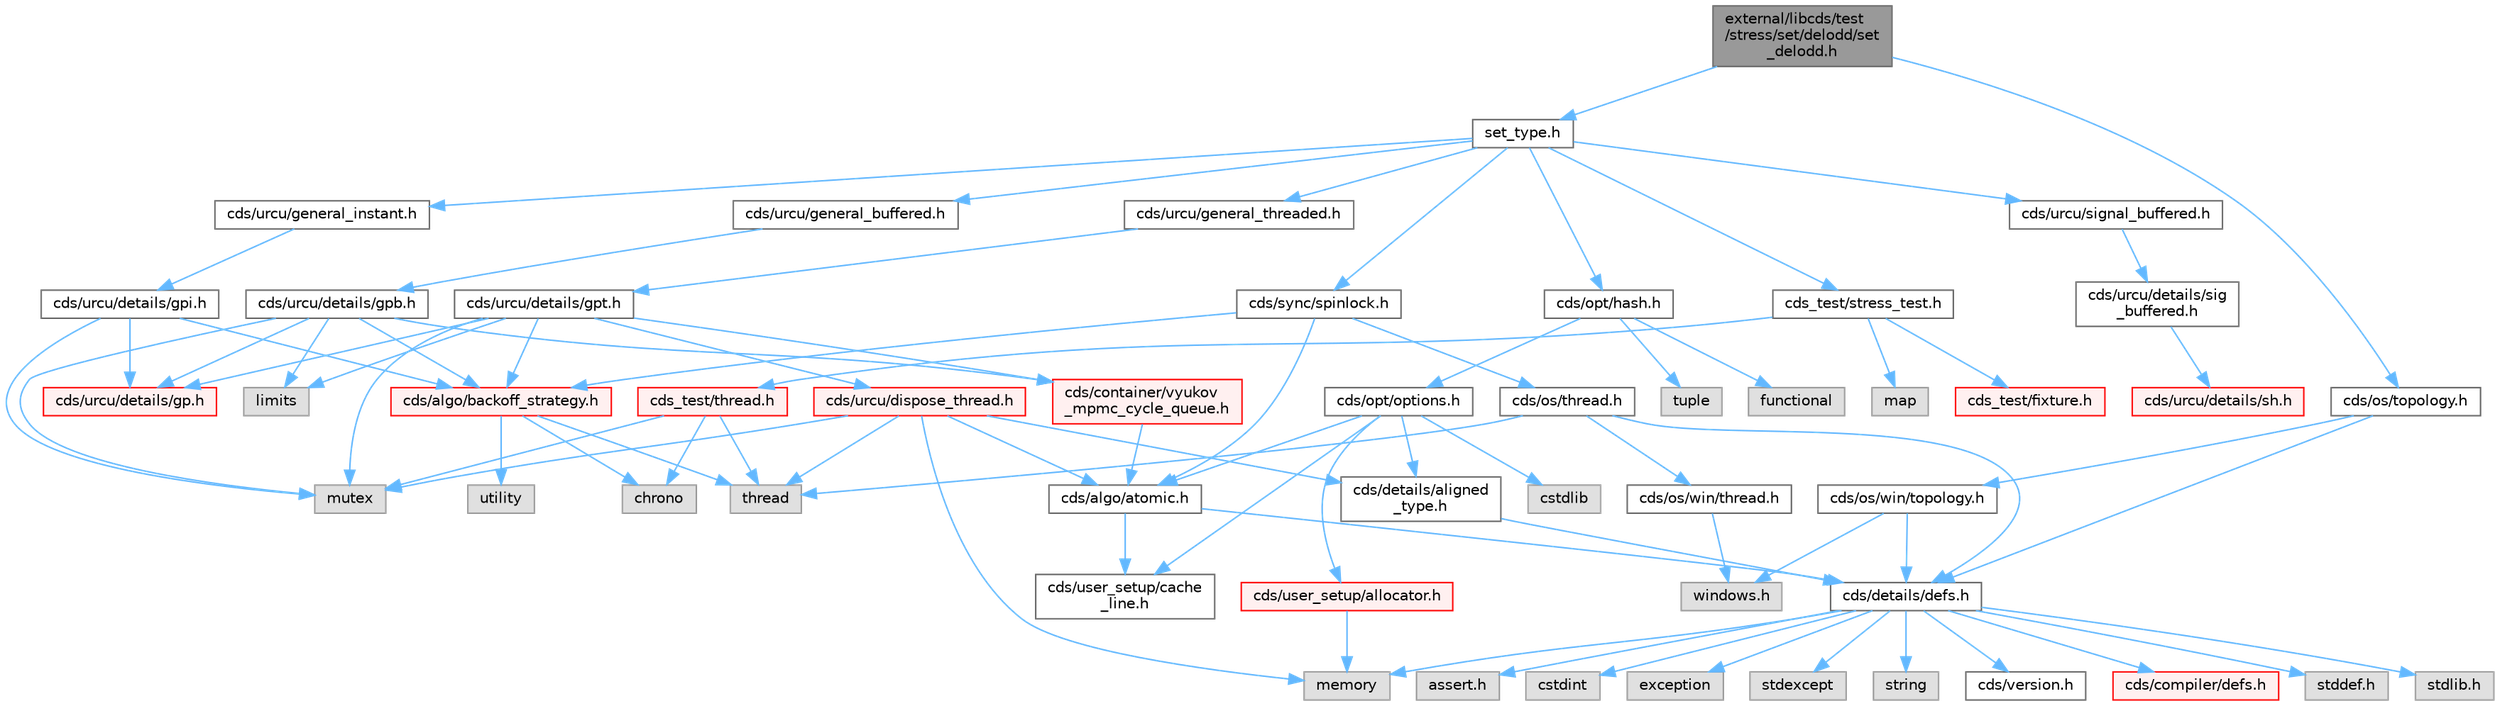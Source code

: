 digraph "external/libcds/test/stress/set/delodd/set_delodd.h"
{
 // LATEX_PDF_SIZE
  bgcolor="transparent";
  edge [fontname=Helvetica,fontsize=10,labelfontname=Helvetica,labelfontsize=10];
  node [fontname=Helvetica,fontsize=10,shape=box,height=0.2,width=0.4];
  Node1 [id="Node000001",label="external/libcds/test\l/stress/set/delodd/set\l_delodd.h",height=0.2,width=0.4,color="gray40", fillcolor="grey60", style="filled", fontcolor="black",tooltip=" "];
  Node1 -> Node2 [id="edge1_Node000001_Node000002",color="steelblue1",style="solid",tooltip=" "];
  Node2 [id="Node000002",label="set_type.h",height=0.2,width=0.4,color="grey40", fillcolor="white", style="filled",URL="$set__type_8h.html",tooltip=" "];
  Node2 -> Node3 [id="edge2_Node000002_Node000003",color="steelblue1",style="solid",tooltip=" "];
  Node3 [id="Node000003",label="cds/urcu/general_instant.h",height=0.2,width=0.4,color="grey40", fillcolor="white", style="filled",URL="$general__instant_8h.html",tooltip=" "];
  Node3 -> Node4 [id="edge3_Node000003_Node000004",color="steelblue1",style="solid",tooltip=" "];
  Node4 [id="Node000004",label="cds/urcu/details/gpi.h",height=0.2,width=0.4,color="grey40", fillcolor="white", style="filled",URL="$gpi_8h.html",tooltip=" "];
  Node4 -> Node5 [id="edge4_Node000004_Node000005",color="steelblue1",style="solid",tooltip=" "];
  Node5 [id="Node000005",label="mutex",height=0.2,width=0.4,color="grey60", fillcolor="#E0E0E0", style="filled",tooltip=" "];
  Node4 -> Node6 [id="edge5_Node000004_Node000006",color="steelblue1",style="solid",tooltip=" "];
  Node6 [id="Node000006",label="cds/urcu/details/gp.h",height=0.2,width=0.4,color="red", fillcolor="#FFF0F0", style="filled",URL="$gp_8h.html",tooltip=" "];
  Node4 -> Node54 [id="edge6_Node000004_Node000054",color="steelblue1",style="solid",tooltip=" "];
  Node54 [id="Node000054",label="cds/algo/backoff_strategy.h",height=0.2,width=0.4,color="red", fillcolor="#FFF0F0", style="filled",URL="$backoff__strategy_8h.html",tooltip=" "];
  Node54 -> Node42 [id="edge7_Node000054_Node000042",color="steelblue1",style="solid",tooltip=" "];
  Node42 [id="Node000042",label="utility",height=0.2,width=0.4,color="grey60", fillcolor="#E0E0E0", style="filled",tooltip=" "];
  Node54 -> Node37 [id="edge8_Node000054_Node000037",color="steelblue1",style="solid",tooltip=" "];
  Node37 [id="Node000037",label="thread",height=0.2,width=0.4,color="grey60", fillcolor="#E0E0E0", style="filled",tooltip=" "];
  Node54 -> Node55 [id="edge9_Node000054_Node000055",color="steelblue1",style="solid",tooltip=" "];
  Node55 [id="Node000055",label="chrono",height=0.2,width=0.4,color="grey60", fillcolor="#E0E0E0", style="filled",tooltip=" "];
  Node2 -> Node58 [id="edge10_Node000002_Node000058",color="steelblue1",style="solid",tooltip=" "];
  Node58 [id="Node000058",label="cds/urcu/general_buffered.h",height=0.2,width=0.4,color="grey40", fillcolor="white", style="filled",URL="$general__buffered_8h.html",tooltip=" "];
  Node58 -> Node59 [id="edge11_Node000058_Node000059",color="steelblue1",style="solid",tooltip=" "];
  Node59 [id="Node000059",label="cds/urcu/details/gpb.h",height=0.2,width=0.4,color="grey40", fillcolor="white", style="filled",URL="$gpb_8h.html",tooltip=" "];
  Node59 -> Node5 [id="edge12_Node000059_Node000005",color="steelblue1",style="solid",tooltip=" "];
  Node59 -> Node60 [id="edge13_Node000059_Node000060",color="steelblue1",style="solid",tooltip=" "];
  Node60 [id="Node000060",label="limits",height=0.2,width=0.4,color="grey60", fillcolor="#E0E0E0", style="filled",tooltip=" "];
  Node59 -> Node6 [id="edge14_Node000059_Node000006",color="steelblue1",style="solid",tooltip=" "];
  Node59 -> Node54 [id="edge15_Node000059_Node000054",color="steelblue1",style="solid",tooltip=" "];
  Node59 -> Node61 [id="edge16_Node000059_Node000061",color="steelblue1",style="solid",tooltip=" "];
  Node61 [id="Node000061",label="cds/container/vyukov\l_mpmc_cycle_queue.h",height=0.2,width=0.4,color="red", fillcolor="#FFF0F0", style="filled",URL="$container_2vyukov__mpmc__cycle__queue_8h.html",tooltip=" "];
  Node61 -> Node9 [id="edge17_Node000061_Node000009",color="steelblue1",style="solid",tooltip=" "];
  Node9 [id="Node000009",label="cds/algo/atomic.h",height=0.2,width=0.4,color="grey40", fillcolor="white", style="filled",URL="$external_2libcds_2cds_2algo_2atomic_8h.html",tooltip=" "];
  Node9 -> Node10 [id="edge18_Node000009_Node000010",color="steelblue1",style="solid",tooltip=" "];
  Node10 [id="Node000010",label="cds/details/defs.h",height=0.2,width=0.4,color="grey40", fillcolor="white", style="filled",URL="$details_2defs_8h.html",tooltip=" "];
  Node10 -> Node11 [id="edge19_Node000010_Node000011",color="steelblue1",style="solid",tooltip=" "];
  Node11 [id="Node000011",label="stddef.h",height=0.2,width=0.4,color="grey60", fillcolor="#E0E0E0", style="filled",tooltip=" "];
  Node10 -> Node12 [id="edge20_Node000010_Node000012",color="steelblue1",style="solid",tooltip=" "];
  Node12 [id="Node000012",label="stdlib.h",height=0.2,width=0.4,color="grey60", fillcolor="#E0E0E0", style="filled",tooltip=" "];
  Node10 -> Node13 [id="edge21_Node000010_Node000013",color="steelblue1",style="solid",tooltip=" "];
  Node13 [id="Node000013",label="assert.h",height=0.2,width=0.4,color="grey60", fillcolor="#E0E0E0", style="filled",tooltip=" "];
  Node10 -> Node14 [id="edge22_Node000010_Node000014",color="steelblue1",style="solid",tooltip=" "];
  Node14 [id="Node000014",label="cstdint",height=0.2,width=0.4,color="grey60", fillcolor="#E0E0E0", style="filled",tooltip=" "];
  Node10 -> Node15 [id="edge23_Node000010_Node000015",color="steelblue1",style="solid",tooltip=" "];
  Node15 [id="Node000015",label="exception",height=0.2,width=0.4,color="grey60", fillcolor="#E0E0E0", style="filled",tooltip=" "];
  Node10 -> Node16 [id="edge24_Node000010_Node000016",color="steelblue1",style="solid",tooltip=" "];
  Node16 [id="Node000016",label="stdexcept",height=0.2,width=0.4,color="grey60", fillcolor="#E0E0E0", style="filled",tooltip=" "];
  Node10 -> Node17 [id="edge25_Node000010_Node000017",color="steelblue1",style="solid",tooltip=" "];
  Node17 [id="Node000017",label="string",height=0.2,width=0.4,color="grey60", fillcolor="#E0E0E0", style="filled",tooltip=" "];
  Node10 -> Node18 [id="edge26_Node000010_Node000018",color="steelblue1",style="solid",tooltip=" "];
  Node18 [id="Node000018",label="memory",height=0.2,width=0.4,color="grey60", fillcolor="#E0E0E0", style="filled",tooltip=" "];
  Node10 -> Node19 [id="edge27_Node000010_Node000019",color="steelblue1",style="solid",tooltip=" "];
  Node19 [id="Node000019",label="cds/version.h",height=0.2,width=0.4,color="grey40", fillcolor="white", style="filled",URL="$external_2libcds_2cds_2version_8h.html",tooltip=" "];
  Node10 -> Node20 [id="edge28_Node000010_Node000020",color="steelblue1",style="solid",tooltip=" "];
  Node20 [id="Node000020",label="cds/compiler/defs.h",height=0.2,width=0.4,color="red", fillcolor="#FFF0F0", style="filled",URL="$compiler_2defs_8h.html",tooltip=" "];
  Node9 -> Node23 [id="edge29_Node000009_Node000023",color="steelblue1",style="solid",tooltip=" "];
  Node23 [id="Node000023",label="cds/user_setup/cache\l_line.h",height=0.2,width=0.4,color="grey40", fillcolor="white", style="filled",URL="$cache__line_8h.html",tooltip="Cache-line size definition"];
  Node2 -> Node72 [id="edge30_Node000002_Node000072",color="steelblue1",style="solid",tooltip=" "];
  Node72 [id="Node000072",label="cds/urcu/general_threaded.h",height=0.2,width=0.4,color="grey40", fillcolor="white", style="filled",URL="$general__threaded_8h.html",tooltip=" "];
  Node72 -> Node73 [id="edge31_Node000072_Node000073",color="steelblue1",style="solid",tooltip=" "];
  Node73 [id="Node000073",label="cds/urcu/details/gpt.h",height=0.2,width=0.4,color="grey40", fillcolor="white", style="filled",URL="$gpt_8h.html",tooltip=" "];
  Node73 -> Node5 [id="edge32_Node000073_Node000005",color="steelblue1",style="solid",tooltip=" "];
  Node73 -> Node60 [id="edge33_Node000073_Node000060",color="steelblue1",style="solid",tooltip=" "];
  Node73 -> Node6 [id="edge34_Node000073_Node000006",color="steelblue1",style="solid",tooltip=" "];
  Node73 -> Node74 [id="edge35_Node000073_Node000074",color="steelblue1",style="solid",tooltip=" "];
  Node74 [id="Node000074",label="cds/urcu/dispose_thread.h",height=0.2,width=0.4,color="red", fillcolor="#FFF0F0", style="filled",URL="$dispose__thread_8h.html",tooltip=" "];
  Node74 -> Node18 [id="edge36_Node000074_Node000018",color="steelblue1",style="solid",tooltip=" "];
  Node74 -> Node37 [id="edge37_Node000074_Node000037",color="steelblue1",style="solid",tooltip=" "];
  Node74 -> Node5 [id="edge38_Node000074_Node000005",color="steelblue1",style="solid",tooltip=" "];
  Node74 -> Node67 [id="edge39_Node000074_Node000067",color="steelblue1",style="solid",tooltip=" "];
  Node67 [id="Node000067",label="cds/details/aligned\l_type.h",height=0.2,width=0.4,color="grey40", fillcolor="white", style="filled",URL="$aligned__type_8h.html",tooltip=" "];
  Node67 -> Node10 [id="edge40_Node000067_Node000010",color="steelblue1",style="solid",tooltip=" "];
  Node74 -> Node9 [id="edge41_Node000074_Node000009",color="steelblue1",style="solid",tooltip=" "];
  Node73 -> Node54 [id="edge42_Node000073_Node000054",color="steelblue1",style="solid",tooltip=" "];
  Node73 -> Node61 [id="edge43_Node000073_Node000061",color="steelblue1",style="solid",tooltip=" "];
  Node2 -> Node76 [id="edge44_Node000002_Node000076",color="steelblue1",style="solid",tooltip=" "];
  Node76 [id="Node000076",label="cds/urcu/signal_buffered.h",height=0.2,width=0.4,color="grey40", fillcolor="white", style="filled",URL="$signal__buffered_8h.html",tooltip=" "];
  Node76 -> Node77 [id="edge45_Node000076_Node000077",color="steelblue1",style="solid",tooltip=" "];
  Node77 [id="Node000077",label="cds/urcu/details/sig\l_buffered.h",height=0.2,width=0.4,color="grey40", fillcolor="white", style="filled",URL="$sig__buffered_8h.html",tooltip=" "];
  Node77 -> Node78 [id="edge46_Node000077_Node000078",color="steelblue1",style="solid",tooltip=" "];
  Node78 [id="Node000078",label="cds/urcu/details/sh.h",height=0.2,width=0.4,color="red", fillcolor="#FFF0F0", style="filled",URL="$sh_8h.html",tooltip=" "];
  Node2 -> Node79 [id="edge47_Node000002_Node000079",color="steelblue1",style="solid",tooltip=" "];
  Node79 [id="Node000079",label="cds/opt/hash.h",height=0.2,width=0.4,color="grey40", fillcolor="white", style="filled",URL="$external_2libcds_2cds_2opt_2hash_8h.html",tooltip=" "];
  Node79 -> Node80 [id="edge48_Node000079_Node000080",color="steelblue1",style="solid",tooltip=" "];
  Node80 [id="Node000080",label="tuple",height=0.2,width=0.4,color="grey60", fillcolor="#E0E0E0", style="filled",tooltip=" "];
  Node79 -> Node81 [id="edge49_Node000079_Node000081",color="steelblue1",style="solid",tooltip=" "];
  Node81 [id="Node000081",label="functional",height=0.2,width=0.4,color="grey60", fillcolor="#E0E0E0", style="filled",tooltip=" "];
  Node79 -> Node66 [id="edge50_Node000079_Node000066",color="steelblue1",style="solid",tooltip=" "];
  Node66 [id="Node000066",label="cds/opt/options.h",height=0.2,width=0.4,color="grey40", fillcolor="white", style="filled",URL="$opt_2options_8h.html",tooltip=" "];
  Node66 -> Node39 [id="edge51_Node000066_Node000039",color="steelblue1",style="solid",tooltip=" "];
  Node39 [id="Node000039",label="cstdlib",height=0.2,width=0.4,color="grey60", fillcolor="#E0E0E0", style="filled",tooltip=" "];
  Node66 -> Node67 [id="edge52_Node000066_Node000067",color="steelblue1",style="solid",tooltip=" "];
  Node66 -> Node27 [id="edge53_Node000066_Node000027",color="steelblue1",style="solid",tooltip=" "];
  Node27 [id="Node000027",label="cds/user_setup/allocator.h",height=0.2,width=0.4,color="red", fillcolor="#FFF0F0", style="filled",URL="$external_2libcds_2cds_2user__setup_2allocator_8h.html",tooltip="Default implementation of allocator classes."];
  Node27 -> Node18 [id="edge54_Node000027_Node000018",color="steelblue1",style="solid",tooltip=" "];
  Node66 -> Node23 [id="edge55_Node000066_Node000023",color="steelblue1",style="solid",tooltip=" "];
  Node66 -> Node9 [id="edge56_Node000066_Node000009",color="steelblue1",style="solid",tooltip=" "];
  Node2 -> Node82 [id="edge57_Node000002_Node000082",color="steelblue1",style="solid",tooltip=" "];
  Node82 [id="Node000082",label="cds/sync/spinlock.h",height=0.2,width=0.4,color="grey40", fillcolor="white", style="filled",URL="$sync_2spinlock_8h.html",tooltip=" "];
  Node82 -> Node9 [id="edge58_Node000082_Node000009",color="steelblue1",style="solid",tooltip=" "];
  Node82 -> Node43 [id="edge59_Node000082_Node000043",color="steelblue1",style="solid",tooltip=" "];
  Node43 [id="Node000043",label="cds/os/thread.h",height=0.2,width=0.4,color="grey40", fillcolor="white", style="filled",URL="$cds_2os_2thread_8h.html",tooltip=" "];
  Node43 -> Node37 [id="edge60_Node000043_Node000037",color="steelblue1",style="solid",tooltip=" "];
  Node43 -> Node10 [id="edge61_Node000043_Node000010",color="steelblue1",style="solid",tooltip=" "];
  Node43 -> Node44 [id="edge62_Node000043_Node000044",color="steelblue1",style="solid",tooltip=" "];
  Node44 [id="Node000044",label="cds/os/win/thread.h",height=0.2,width=0.4,color="grey40", fillcolor="white", style="filled",URL="$cds_2os_2win_2thread_8h.html",tooltip=" "];
  Node44 -> Node45 [id="edge63_Node000044_Node000045",color="steelblue1",style="solid",tooltip=" "];
  Node45 [id="Node000045",label="windows.h",height=0.2,width=0.4,color="grey60", fillcolor="#E0E0E0", style="filled",tooltip=" "];
  Node82 -> Node54 [id="edge64_Node000082_Node000054",color="steelblue1",style="solid",tooltip=" "];
  Node2 -> Node83 [id="edge65_Node000002_Node000083",color="steelblue1",style="solid",tooltip=" "];
  Node83 [id="Node000083",label="cds_test/stress_test.h",height=0.2,width=0.4,color="grey40", fillcolor="white", style="filled",URL="$stress__test_8h.html",tooltip=" "];
  Node83 -> Node84 [id="edge66_Node000083_Node000084",color="steelblue1",style="solid",tooltip=" "];
  Node84 [id="Node000084",label="map",height=0.2,width=0.4,color="grey60", fillcolor="#E0E0E0", style="filled",tooltip=" "];
  Node83 -> Node85 [id="edge67_Node000083_Node000085",color="steelblue1",style="solid",tooltip=" "];
  Node85 [id="Node000085",label="cds_test/fixture.h",height=0.2,width=0.4,color="red", fillcolor="#FFF0F0", style="filled",URL="$fixture_8h.html",tooltip=" "];
  Node83 -> Node90 [id="edge68_Node000083_Node000090",color="steelblue1",style="solid",tooltip=" "];
  Node90 [id="Node000090",label="cds_test/thread.h",height=0.2,width=0.4,color="red", fillcolor="#FFF0F0", style="filled",URL="$test_2include_2cds__test_2thread_8h.html",tooltip=" "];
  Node90 -> Node37 [id="edge69_Node000090_Node000037",color="steelblue1",style="solid",tooltip=" "];
  Node90 -> Node5 [id="edge70_Node000090_Node000005",color="steelblue1",style="solid",tooltip=" "];
  Node90 -> Node55 [id="edge71_Node000090_Node000055",color="steelblue1",style="solid",tooltip=" "];
  Node1 -> Node94 [id="edge72_Node000001_Node000094",color="steelblue1",style="solid",tooltip=" "];
  Node94 [id="Node000094",label="cds/os/topology.h",height=0.2,width=0.4,color="grey40", fillcolor="white", style="filled",URL="$topology_8h.html",tooltip=" "];
  Node94 -> Node10 [id="edge73_Node000094_Node000010",color="steelblue1",style="solid",tooltip=" "];
  Node94 -> Node95 [id="edge74_Node000094_Node000095",color="steelblue1",style="solid",tooltip=" "];
  Node95 [id="Node000095",label="cds/os/win/topology.h",height=0.2,width=0.4,color="grey40", fillcolor="white", style="filled",URL="$win_2topology_8h.html",tooltip=" "];
  Node95 -> Node10 [id="edge75_Node000095_Node000010",color="steelblue1",style="solid",tooltip=" "];
  Node95 -> Node45 [id="edge76_Node000095_Node000045",color="steelblue1",style="solid",tooltip=" "];
}
